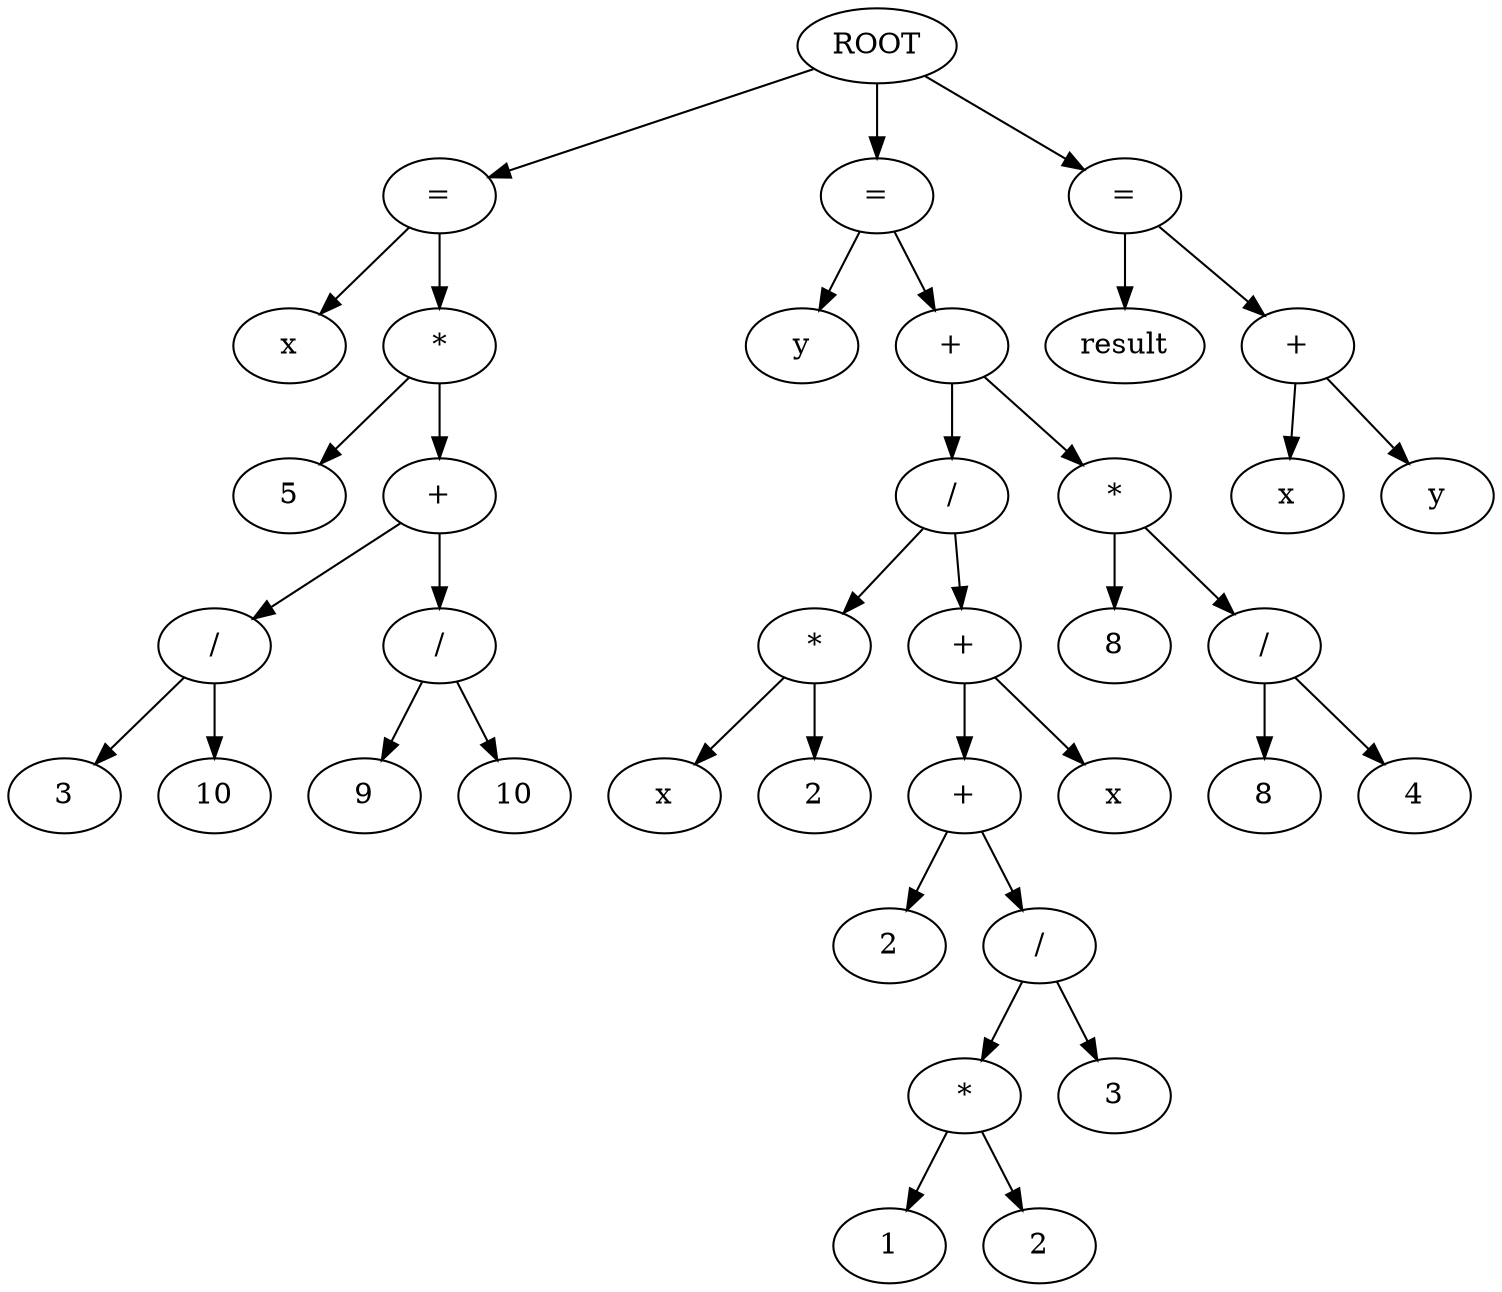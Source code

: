 strict digraph G{
l11[label = "="]
l111[label = "="]
l1111[label = "="]
"ROOT"->"l11"
l111131[label = "x"]
l1111311[label = "*"]
"l11"->l111131
"l11"->"l1111311"
l1111311331[label = "5"]
l11113113311[label = "+"]
"l1111311"->l1111311331
"l1111311"->"l11113113311"
l11113113311331[label = "/"]
l111131133113311[label = "/"]
"l11113113311"->"l11113113311331"
l11113113311331131[label = "3"]
l111131133113311311[label = "10"]
"l11113113311331"->l11113113311331131
"l11113113311331"->l111131133113311311
"l11113113311"->"l111131133113311"
l111131133113311331[label = "9"]
l1111311331133113311[label = "10"]
"l111131133113311"->l111131133113311331
"l111131133113311"->l1111311331133113311
"ROOT"->"l111"
l1111331[label = "y"]
l11113311[label = "+"]
"l111"->l1111331
"l111"->"l11113311"
l11113311331[label = "/"]
l111133113311[label = "*"]
"l11113311"->"l11113311331"
l11113311331131[label = "*"]
l111133113311311[label = "+"]
"l11113311331"->"l11113311331131"
l11113311331131131[label = "x"]
l111133113311311311[label = "2"]
"l11113311331131"->l11113311331131131
"l11113311331131"->l111133113311311311
"l11113311331"->"l111133113311311"
l111133113311311331[label = "+"]
l1111331133113113311[label = "x"]
"l111133113311311"->"l111133113311311331"
l111133113311311331131[label = "2"]
l1111331133113113311311[label = "/"]
"l111133113311311331"->l111133113311311331131
"l111133113311311331"->"l1111331133113113311311"
l1111331133113113311311331[label = "*"]
l11113311331131133113113311[label = "3"]
"l1111331133113113311311"->"l1111331133113113311311331"
l1111331133113113311311331131[label = "1"]
l11113311331131133113113311311[label = "2"]
"l1111331133113113311311331"->l1111331133113113311311331131
"l1111331133113113311311331"->l11113311331131133113113311311
"l1111331133113113311311"->l11113311331131133113113311
"l111133113311311"->l1111331133113113311
"l11113311"->"l111133113311"
l111133113311331[label = "8"]
l1111331133113311[label = "/"]
"l111133113311"->l111133113311331
"l111133113311"->"l1111331133113311"
l1111331133113311331[label = "8"]
l11113311331133113311[label = "4"]
"l1111331133113311"->l1111331133113311331
"l1111331133113311"->l11113311331133113311
"ROOT"->"l1111"
l11113331[label = "result"]
l111133311[label = "+"]
"l1111"->l11113331
"l1111"->"l111133311"
l111133311331[label = "x"]
l1111333113311[label = "y"]
"l111133311"->l111133311331
"l111133311"->l1111333113311
}
